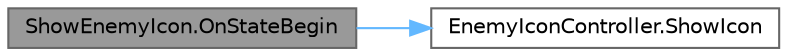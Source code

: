 digraph "ShowEnemyIcon.OnStateBegin"
{
 // LATEX_PDF_SIZE
  bgcolor="transparent";
  edge [fontname=Helvetica,fontsize=10,labelfontname=Helvetica,labelfontsize=10];
  node [fontname=Helvetica,fontsize=10,shape=box,height=0.2,width=0.4];
  rankdir="LR";
  Node1 [id="Node000001",label="ShowEnemyIcon.OnStateBegin",height=0.2,width=0.4,color="gray40", fillcolor="grey60", style="filled", fontcolor="black",tooltip=" "];
  Node1 -> Node2 [id="edge1_Node000001_Node000002",color="steelblue1",style="solid",tooltip=" "];
  Node2 [id="Node000002",label="EnemyIconController.ShowIcon",height=0.2,width=0.4,color="grey40", fillcolor="white", style="filled",URL="$class_enemy_icon_controller.html#a6c3bcb26f50ae5681e19164e8f745bac",tooltip=" "];
}
